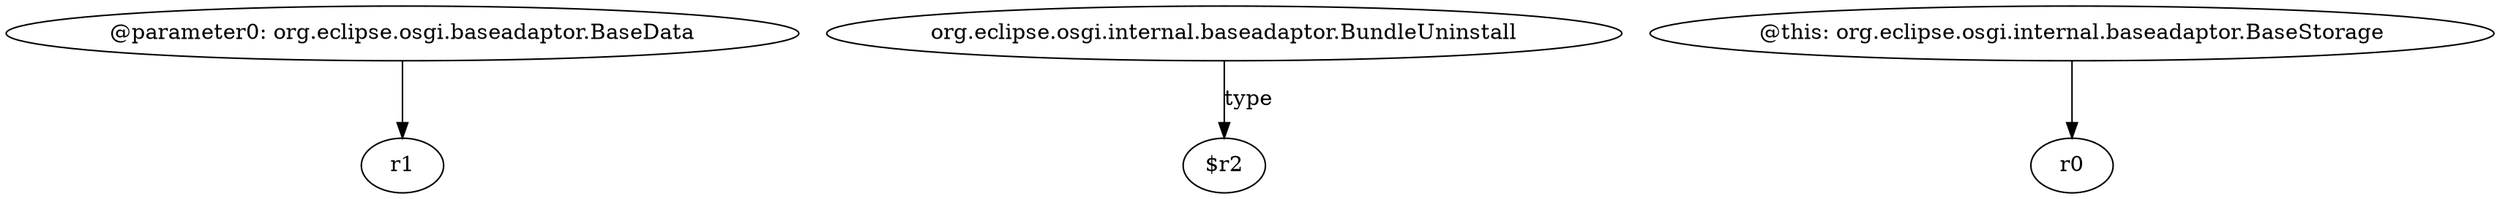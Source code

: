 digraph g {
0[label="@parameter0: org.eclipse.osgi.baseadaptor.BaseData"]
1[label="r1"]
0->1[label=""]
2[label="org.eclipse.osgi.internal.baseadaptor.BundleUninstall"]
3[label="$r2"]
2->3[label="type"]
4[label="@this: org.eclipse.osgi.internal.baseadaptor.BaseStorage"]
5[label="r0"]
4->5[label=""]
}